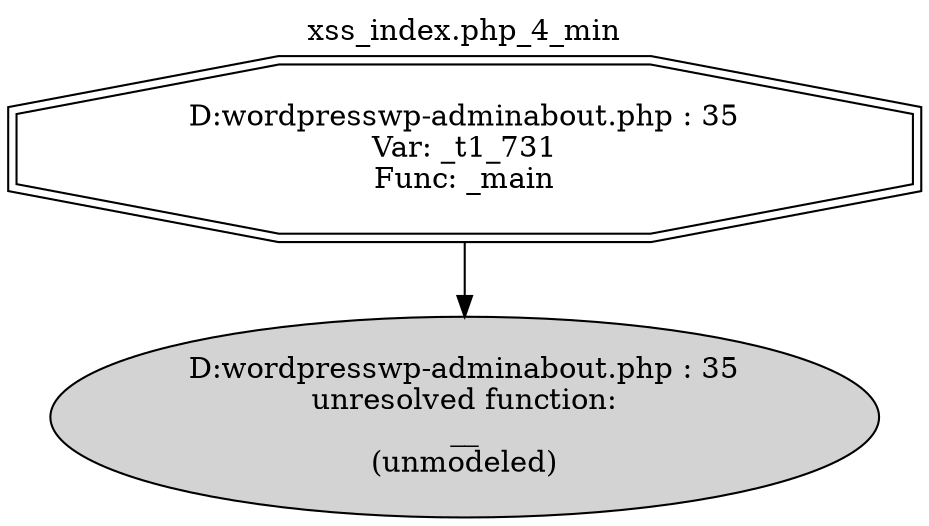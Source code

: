 digraph cfg {
  label="xss_index.php_4_min";
  labelloc=t;
  n1 [shape=doubleoctagon, label="D:\wordpress\wp-admin\about.php : 35\nVar: _t1_731\nFunc: _main\n"];
  n2 [shape=ellipse, label="D:\wordpress\wp-admin\about.php : 35\nunresolved function:\n__\n(unmodeled)\n",style=filled];
  n1 -> n2;
}
